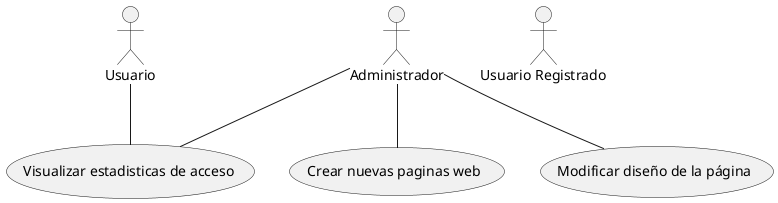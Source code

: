 @startuml Portal
actor Usuario
actor UR as "Usuario Registrado"
actor Administrador


Administrador--(Crear nuevas paginas web)
Usuario--(Visualizar estadisticas de acceso)
Administrador--(Modificar diseño de la página)
Administrador--(Visualizar estadisticas de acceso)

@enduml